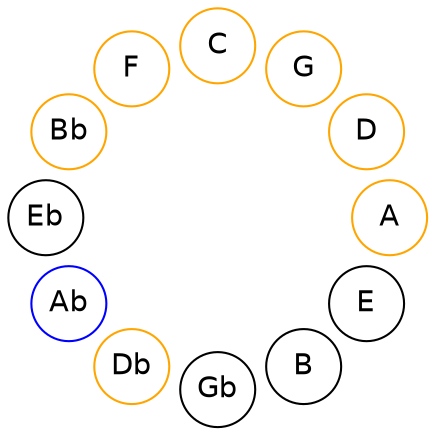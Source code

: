 
graph {

layout = circo;
mindist = .1

node [shape = circle, fontname = Helvetica, margin = 0]
edge [style=invis]

subgraph 1 {
	E -- B -- Gb -- Db -- Ab -- Eb -- Bb -- F -- C -- G -- D -- A -- E
}

Db [color=orange];
Ab [color=blue];
Bb [color=orange];
F [color=orange];
C [color=orange];
G [color=orange];
D [color=orange];
A [color=orange];
}

